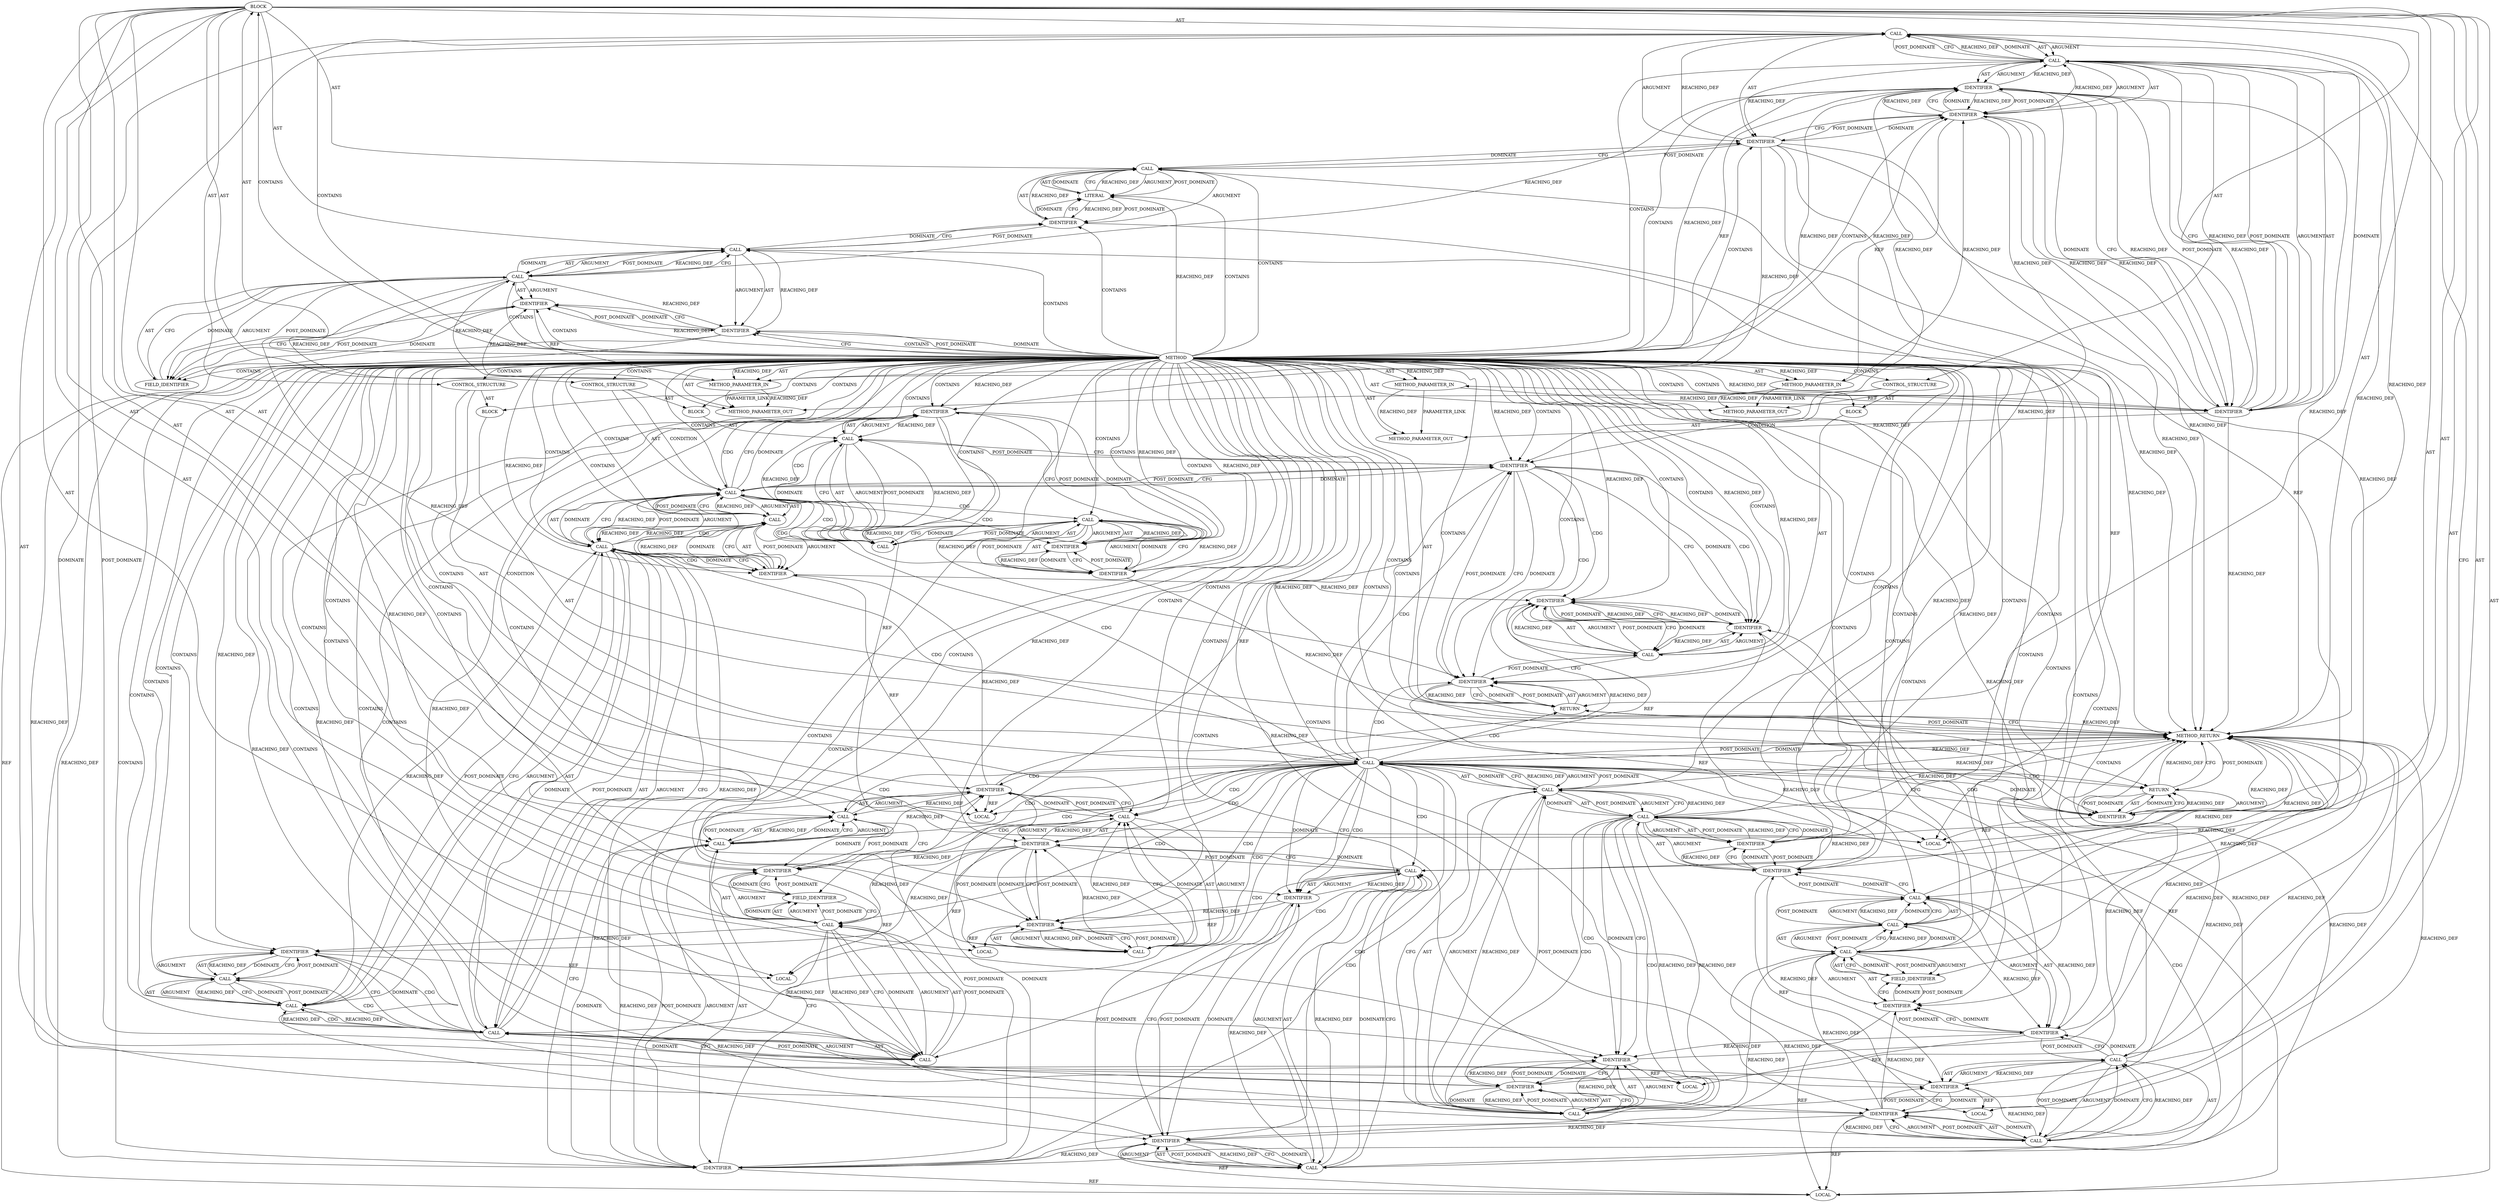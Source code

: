 digraph {
  6766 [label=BLOCK ORDER=4 ARGUMENT_INDEX=-1 CODE="{
	struct tls_sw_context_rx *ctx;
	struct tls_context *tls_ctx;
	struct sock *sk = sock->sk;
	struct sk_psock *psock;
	__poll_t mask = 0;
	u8 shutdown;
	int state;

	mask = tcp_poll(file, sock, wait);

	state = inet_sk_state_load(sk);
	shutdown = READ_ONCE(sk->sk_shutdown);
	if (unlikely(state != TCP_ESTABLISHED || shutdown & RCV_SHUTDOWN))
		return mask;

	tls_ctx = tls_get_ctx(sk);
	ctx = tls_sw_ctx_rx(tls_ctx);
	psock = sk_psock_get(sk);

	if (skb_queue_empty_lockless(&ctx->rx_list) &&
	    !tls_strp_msg_ready(ctx) &&
	    sk_psock_queue_empty(psock))
		mask &= ~(EPOLLIN | EPOLLRDNORM);

	if (psock)
		sk_psock_put(sk, psock);

	return mask;
}" COLUMN_NUMBER=1 LINE_NUMBER=406 TYPE_FULL_NAME="void"]
  6819 [label=IDENTIFIER ORDER=1 ARGUMENT_INDEX=1 CODE="psock" COLUMN_NUMBER=2 LINE_NUMBER=424 TYPE_FULL_NAME="sk_psock*" NAME="psock"]
  21464 [label=METHOD_PARAMETER_OUT ORDER=3 CODE="struct poll_table_struct *wait" IS_VARIADIC=false COLUMN_NUMBER=8 LINE_NUMBER=405 TYPE_FULL_NAME="poll_table_struct*" EVALUATION_STRATEGY="BY_VALUE" INDEX=3 NAME="wait"]
  6782 [label=CALL ORDER=10 ARGUMENT_INDEX=-1 CODE="mask = tcp_poll(file, sock, wait)" COLUMN_NUMBER=2 METHOD_FULL_NAME="<operator>.assignment" LINE_NUMBER=415 TYPE_FULL_NAME="<empty>" DISPATCH_TYPE="STATIC_DISPATCH" SIGNATURE="" NAME="<operator>.assignment"]
  6781 [label=LOCAL ORDER=9 CODE="int state" COLUMN_NUMBER=6 LINE_NUMBER=413 TYPE_FULL_NAME="int" NAME="state"]
  6777 [label=CALL ORDER=7 ARGUMENT_INDEX=-1 CODE="mask = 0" COLUMN_NUMBER=11 METHOD_FULL_NAME="<operator>.assignment" LINE_NUMBER=411 TYPE_FULL_NAME="<empty>" DISPATCH_TYPE="STATIC_DISPATCH" SIGNATURE="" NAME="<operator>.assignment"]
  6772 [label=CALL ORDER=2 ARGUMENT_INDEX=2 CODE="sock->sk" COLUMN_NUMBER=20 METHOD_FULL_NAME="<operator>.indirectFieldAccess" LINE_NUMBER=409 TYPE_FULL_NAME="<empty>" DISPATCH_TYPE="STATIC_DISPATCH" SIGNATURE="" NAME="<operator>.indirectFieldAccess"]
  6773 [label=IDENTIFIER ORDER=1 ARGUMENT_INDEX=1 CODE="sock" COLUMN_NUMBER=20 LINE_NUMBER=409 TYPE_FULL_NAME="socket*" NAME="sock"]
  6835 [label=BLOCK ORDER=2 ARGUMENT_INDEX=-1 CODE="<empty>" COLUMN_NUMBER=3 LINE_NUMBER=429 TYPE_FULL_NAME="void"]
  6813 [label=IDENTIFIER ORDER=1 ARGUMENT_INDEX=1 CODE="sk" COLUMN_NUMBER=24 LINE_NUMBER=422 TYPE_FULL_NAME="sock*" NAME="sk"]
  6827 [label=CALL ORDER=1 ARGUMENT_INDEX=1 CODE="ctx->rx_list" COLUMN_NUMBER=32 METHOD_FULL_NAME="<operator>.indirectFieldAccess" LINE_NUMBER=426 TYPE_FULL_NAME="<empty>" DISPATCH_TYPE="STATIC_DISPATCH" SIGNATURE="" NAME="<operator>.indirectFieldAccess"]
  6822 [label=CONTROL_STRUCTURE CONTROL_STRUCTURE_TYPE="IF" ORDER=17 PARSER_TYPE_NAME="CASTIfStatement" ARGUMENT_INDEX=-1 CODE="if (skb_queue_empty_lockless(&ctx->rx_list) &&
	    !tls_strp_msg_ready(ctx) &&
	    sk_psock_queue_empty(psock))" COLUMN_NUMBER=2 LINE_NUMBER=426]
  6784 [label=CALL ORDER=2 ARGUMENT_INDEX=2 CODE="tcp_poll(file, sock, wait)" COLUMN_NUMBER=9 METHOD_FULL_NAME="tcp_poll" LINE_NUMBER=415 TYPE_FULL_NAME="<empty>" DISPATCH_TYPE="STATIC_DISPATCH" SIGNATURE="" NAME="tcp_poll"]
  6843 [label=IDENTIFIER ORDER=1 ARGUMENT_INDEX=-1 CODE="psock" COLUMN_NUMBER=6 LINE_NUMBER=431 TYPE_FULL_NAME="sk_psock*" NAME="psock"]
  6842 [label=CONTROL_STRUCTURE CONTROL_STRUCTURE_TYPE="IF" ORDER=18 PARSER_TYPE_NAME="CASTIfStatement" ARGUMENT_INDEX=-1 CODE="if (psock)" COLUMN_NUMBER=2 LINE_NUMBER=431]
  6836 [label=CALL ORDER=1 ARGUMENT_INDEX=1 CODE="mask &= ~(EPOLLIN | EPOLLRDNORM)" COLUMN_NUMBER=3 METHOD_FULL_NAME="<operators>.assignmentAnd" LINE_NUMBER=429 TYPE_FULL_NAME="<empty>" DISPATCH_TYPE="STATIC_DISPATCH" SIGNATURE="" NAME="<operators>.assignmentAnd"]
  6763 [label=METHOD_PARAMETER_IN ORDER=1 CODE="struct file *file" IS_VARIADIC=false COLUMN_NUMBER=29 LINE_NUMBER=404 TYPE_FULL_NAME="file*" EVALUATION_STRATEGY="BY_VALUE" INDEX=1 NAME="file"]
  6811 [label=IDENTIFIER ORDER=1 ARGUMENT_INDEX=1 CODE="tls_ctx" COLUMN_NUMBER=2 LINE_NUMBER=422 TYPE_FULL_NAME="tls_context*" NAME="tls_ctx"]
  6839 [label=CALL ORDER=1 ARGUMENT_INDEX=1 CODE="EPOLLIN | EPOLLRDNORM" COLUMN_NUMBER=13 METHOD_FULL_NAME="<operator>.or" LINE_NUMBER=429 TYPE_FULL_NAME="<empty>" DISPATCH_TYPE="STATIC_DISPATCH" SIGNATURE="" NAME="<operator>.or"]
  6838 [label=CALL ORDER=2 ARGUMENT_INDEX=2 CODE="~(EPOLLIN | EPOLLRDNORM)" COLUMN_NUMBER=11 METHOD_FULL_NAME="<operator>.not" LINE_NUMBER=429 TYPE_FULL_NAME="<empty>" DISPATCH_TYPE="STATIC_DISPATCH" SIGNATURE="" NAME="<operator>.not"]
  6801 [label=CALL ORDER=1 ARGUMENT_INDEX=1 CODE="state != TCP_ESTABLISHED" COLUMN_NUMBER=15 METHOD_FULL_NAME="<operator>.notEquals" LINE_NUMBER=419 TYPE_FULL_NAME="<empty>" DISPATCH_TYPE="STATIC_DISPATCH" SIGNATURE="" NAME="<operator>.notEquals"]
  6849 [label=IDENTIFIER ORDER=1 ARGUMENT_INDEX=-1 CODE="mask" COLUMN_NUMBER=9 LINE_NUMBER=434 TYPE_FULL_NAME="__poll_t" NAME="mask"]
  6824 [label=CALL ORDER=1 ARGUMENT_INDEX=1 CODE="skb_queue_empty_lockless(&ctx->rx_list) &&
	    !tls_strp_msg_ready(ctx)" COLUMN_NUMBER=6 METHOD_FULL_NAME="<operator>.logicalAnd" LINE_NUMBER=426 TYPE_FULL_NAME="<empty>" DISPATCH_TYPE="STATIC_DISPATCH" SIGNATURE="" NAME="<operator>.logicalAnd"]
  6785 [label=IDENTIFIER ORDER=1 ARGUMENT_INDEX=1 CODE="file" COLUMN_NUMBER=18 LINE_NUMBER=415 TYPE_FULL_NAME="file*" NAME="file"]
  6816 [label=CALL ORDER=2 ARGUMENT_INDEX=2 CODE="tls_sw_ctx_rx(tls_ctx)" COLUMN_NUMBER=8 METHOD_FULL_NAME="tls_sw_ctx_rx" LINE_NUMBER=423 TYPE_FULL_NAME="<empty>" DISPATCH_TYPE="STATIC_DISPATCH" SIGNATURE="" NAME="tls_sw_ctx_rx"]
  6850 [label=METHOD_RETURN ORDER=5 CODE="RET" COLUMN_NUMBER=1 LINE_NUMBER=404 TYPE_FULL_NAME="__poll_t" EVALUATION_STRATEGY="BY_VALUE"]
  6812 [label=CALL ORDER=2 ARGUMENT_INDEX=2 CODE="tls_get_ctx(sk)" COLUMN_NUMBER=12 METHOD_FULL_NAME="tls_get_ctx" LINE_NUMBER=422 TYPE_FULL_NAME="<empty>" DISPATCH_TYPE="STATIC_DISPATCH" SIGNATURE="" NAME="tls_get_ctx"]
  6832 [label=IDENTIFIER ORDER=1 ARGUMENT_INDEX=1 CODE="ctx" COLUMN_NUMBER=26 LINE_NUMBER=427 TYPE_FULL_NAME="tls_sw_context_rx*" NAME="ctx"]
  6829 [label=FIELD_IDENTIFIER ORDER=2 ARGUMENT_INDEX=2 CODE="rx_list" COLUMN_NUMBER=32 LINE_NUMBER=426 CANONICAL_NAME="rx_list"]
  6848 [label=RETURN ORDER=19 ARGUMENT_INDEX=-1 CODE="return mask;" COLUMN_NUMBER=2 LINE_NUMBER=434]
  6762 [label=METHOD COLUMN_NUMBER=1 LINE_NUMBER=404 COLUMN_NUMBER_END=1 IS_EXTERNAL=false SIGNATURE="__poll_t tls_sk_poll (file*,socket*,poll_table_struct*)" NAME="tls_sk_poll" AST_PARENT_TYPE="TYPE_DECL" AST_PARENT_FULL_NAME="tls_main.c:<global>" ORDER=104 CODE="static __poll_t tls_sk_poll(struct file *file, struct socket *sock,
			    struct poll_table_struct *wait)
{
	struct tls_sw_context_rx *ctx;
	struct tls_context *tls_ctx;
	struct sock *sk = sock->sk;
	struct sk_psock *psock;
	__poll_t mask = 0;
	u8 shutdown;
	int state;

	mask = tcp_poll(file, sock, wait);

	state = inet_sk_state_load(sk);
	shutdown = READ_ONCE(sk->sk_shutdown);
	if (unlikely(state != TCP_ESTABLISHED || shutdown & RCV_SHUTDOWN))
		return mask;

	tls_ctx = tls_get_ctx(sk);
	ctx = tls_sw_ctx_rx(tls_ctx);
	psock = sk_psock_get(sk);

	if (skb_queue_empty_lockless(&ctx->rx_list) &&
	    !tls_strp_msg_ready(ctx) &&
	    sk_psock_queue_empty(psock))
		mask &= ~(EPOLLIN | EPOLLRDNORM);

	if (psock)
		sk_psock_put(sk, psock);

	return mask;
}" FULL_NAME="tls_sk_poll" LINE_NUMBER_END=435 FILENAME="tls_main.c"]
  6802 [label=IDENTIFIER ORDER=1 ARGUMENT_INDEX=1 CODE="state" COLUMN_NUMBER=15 LINE_NUMBER=419 TYPE_FULL_NAME="int" NAME="state"]
  6791 [label=IDENTIFIER ORDER=1 ARGUMENT_INDEX=1 CODE="sk" COLUMN_NUMBER=29 LINE_NUMBER=417 TYPE_FULL_NAME="sock*" NAME="sk"]
  6796 [label=IDENTIFIER ORDER=1 ARGUMENT_INDEX=1 CODE="sk" COLUMN_NUMBER=23 LINE_NUMBER=418 TYPE_FULL_NAME="sock*" NAME="sk"]
  6834 [label=IDENTIFIER ORDER=1 ARGUMENT_INDEX=1 CODE="psock" COLUMN_NUMBER=27 LINE_NUMBER=428 TYPE_FULL_NAME="sk_psock*" NAME="psock"]
  6814 [label=CALL ORDER=15 ARGUMENT_INDEX=-1 CODE="ctx = tls_sw_ctx_rx(tls_ctx)" COLUMN_NUMBER=2 METHOD_FULL_NAME="<operator>.assignment" LINE_NUMBER=423 TYPE_FULL_NAME="<empty>" DISPATCH_TYPE="STATIC_DISPATCH" SIGNATURE="" NAME="<operator>.assignment"]
  6775 [label=LOCAL ORDER=5 CODE="struct sk_psock* psock" COLUMN_NUMBER=18 LINE_NUMBER=410 TYPE_FULL_NAME="sk_psock*" NAME="psock"]
  6846 [label=IDENTIFIER ORDER=1 ARGUMENT_INDEX=1 CODE="sk" COLUMN_NUMBER=16 LINE_NUMBER=432 TYPE_FULL_NAME="sock*" NAME="sk"]
  6828 [label=IDENTIFIER ORDER=1 ARGUMENT_INDEX=1 CODE="ctx" COLUMN_NUMBER=32 LINE_NUMBER=426 TYPE_FULL_NAME="tls_sw_context_rx*" NAME="ctx"]
  6765 [label=METHOD_PARAMETER_IN ORDER=3 CODE="struct poll_table_struct *wait" IS_VARIADIC=false COLUMN_NUMBER=8 LINE_NUMBER=405 TYPE_FULL_NAME="poll_table_struct*" EVALUATION_STRATEGY="BY_VALUE" INDEX=3 NAME="wait"]
  6768 [label=LOCAL ORDER=2 CODE="struct tls_context* tls_ctx" COLUMN_NUMBER=21 LINE_NUMBER=408 TYPE_FULL_NAME="tls_context*" NAME="tls_ctx"]
  6793 [label=IDENTIFIER ORDER=1 ARGUMENT_INDEX=1 CODE="shutdown" COLUMN_NUMBER=2 LINE_NUMBER=418 TYPE_FULL_NAME="u8" NAME="shutdown"]
  6764 [label=METHOD_PARAMETER_IN ORDER=2 CODE="struct socket *sock" IS_VARIADIC=false COLUMN_NUMBER=48 LINE_NUMBER=404 TYPE_FULL_NAME="socket*" EVALUATION_STRATEGY="BY_VALUE" INDEX=2 NAME="sock"]
  6794 [label=CALL ORDER=2 ARGUMENT_INDEX=2 CODE="READ_ONCE(sk->sk_shutdown)" COLUMN_NUMBER=13 METHOD_FULL_NAME="READ_ONCE" LINE_NUMBER=418 TYPE_FULL_NAME="<empty>" DISPATCH_TYPE="STATIC_DISPATCH" SIGNATURE="" NAME="READ_ONCE"]
  6799 [label=CALL ORDER=1 ARGUMENT_INDEX=-1 CODE="unlikely(state != TCP_ESTABLISHED || shutdown & RCV_SHUTDOWN)" COLUMN_NUMBER=6 METHOD_FULL_NAME="unlikely" LINE_NUMBER=419 TYPE_FULL_NAME="<empty>" DISPATCH_TYPE="STATIC_DISPATCH" SIGNATURE="" NAME="unlikely"]
  6817 [label=IDENTIFIER ORDER=1 ARGUMENT_INDEX=1 CODE="tls_ctx" COLUMN_NUMBER=22 LINE_NUMBER=423 TYPE_FULL_NAME="tls_context*" NAME="tls_ctx"]
  6790 [label=CALL ORDER=2 ARGUMENT_INDEX=2 CODE="inet_sk_state_load(sk)" COLUMN_NUMBER=10 METHOD_FULL_NAME="inet_sk_state_load" LINE_NUMBER=417 TYPE_FULL_NAME="<empty>" DISPATCH_TYPE="STATIC_DISPATCH" SIGNATURE="" NAME="inet_sk_state_load"]
  6806 [label=IDENTIFIER ORDER=2 ARGUMENT_INDEX=2 CODE="RCV_SHUTDOWN" COLUMN_NUMBER=54 LINE_NUMBER=419 TYPE_FULL_NAME="ANY" NAME="RCV_SHUTDOWN"]
  6779 [label=LITERAL ORDER=2 ARGUMENT_INDEX=2 CODE="0" COLUMN_NUMBER=18 LINE_NUMBER=411 TYPE_FULL_NAME="int"]
  6815 [label=IDENTIFIER ORDER=1 ARGUMENT_INDEX=1 CODE="ctx" COLUMN_NUMBER=2 LINE_NUMBER=423 TYPE_FULL_NAME="tls_sw_context_rx*" NAME="ctx"]
  6774 [label=FIELD_IDENTIFIER ORDER=2 ARGUMENT_INDEX=2 CODE="sk" COLUMN_NUMBER=20 LINE_NUMBER=409 CANONICAL_NAME="sk"]
  6778 [label=IDENTIFIER ORDER=1 ARGUMENT_INDEX=1 CODE="mask" COLUMN_NUMBER=11 LINE_NUMBER=411 TYPE_FULL_NAME="__poll_t" NAME="mask"]
  6804 [label=CALL ORDER=2 ARGUMENT_INDEX=2 CODE="shutdown & RCV_SHUTDOWN" COLUMN_NUMBER=43 METHOD_FULL_NAME="<operator>.and" LINE_NUMBER=419 TYPE_FULL_NAME="<empty>" DISPATCH_TYPE="STATIC_DISPATCH" SIGNATURE="" NAME="<operator>.and"]
  6767 [label=LOCAL ORDER=1 CODE="struct tls_sw_context_rx* ctx" COLUMN_NUMBER=27 LINE_NUMBER=407 TYPE_FULL_NAME="tls_sw_context_rx*" NAME="ctx"]
  6770 [label=CALL ORDER=4 ARGUMENT_INDEX=-1 CODE="*sk = sock->sk" COLUMN_NUMBER=14 METHOD_FULL_NAME="<operator>.assignment" LINE_NUMBER=409 TYPE_FULL_NAME="<empty>" DISPATCH_TYPE="STATIC_DISPATCH" SIGNATURE="" NAME="<operator>.assignment"]
  6831 [label=CALL ORDER=1 ARGUMENT_INDEX=1 CODE="tls_strp_msg_ready(ctx)" COLUMN_NUMBER=7 METHOD_FULL_NAME="tls_strp_msg_ready" LINE_NUMBER=427 TYPE_FULL_NAME="<empty>" DISPATCH_TYPE="STATIC_DISPATCH" SIGNATURE="" NAME="tls_strp_msg_ready"]
  6840 [label=IDENTIFIER ORDER=1 ARGUMENT_INDEX=1 CODE="EPOLLIN" COLUMN_NUMBER=13 LINE_NUMBER=429 TYPE_FULL_NAME="ANY" NAME="EPOLLIN"]
  6810 [label=CALL ORDER=14 ARGUMENT_INDEX=-1 CODE="tls_ctx = tls_get_ctx(sk)" COLUMN_NUMBER=2 METHOD_FULL_NAME="<operator>.assignment" LINE_NUMBER=422 TYPE_FULL_NAME="<empty>" DISPATCH_TYPE="STATIC_DISPATCH" SIGNATURE="" NAME="<operator>.assignment"]
  6830 [label=CALL ORDER=2 ARGUMENT_INDEX=2 CODE="!tls_strp_msg_ready(ctx)" COLUMN_NUMBER=6 METHOD_FULL_NAME="<operator>.logicalNot" LINE_NUMBER=427 TYPE_FULL_NAME="<empty>" DISPATCH_TYPE="STATIC_DISPATCH" SIGNATURE="" NAME="<operator>.logicalNot"]
  6821 [label=IDENTIFIER ORDER=1 ARGUMENT_INDEX=1 CODE="sk" COLUMN_NUMBER=23 LINE_NUMBER=424 TYPE_FULL_NAME="sock*" NAME="sk"]
  6776 [label=LOCAL ORDER=6 CODE="__poll_t mask" COLUMN_NUMBER=11 LINE_NUMBER=411 TYPE_FULL_NAME="__poll_t" NAME="mask"]
  6797 [label=FIELD_IDENTIFIER ORDER=2 ARGUMENT_INDEX=2 CODE="sk_shutdown" COLUMN_NUMBER=23 LINE_NUMBER=418 CANONICAL_NAME="sk_shutdown"]
  6805 [label=IDENTIFIER ORDER=1 ARGUMENT_INDEX=1 CODE="shutdown" COLUMN_NUMBER=43 LINE_NUMBER=419 TYPE_FULL_NAME="u8" NAME="shutdown"]
  6807 [label=BLOCK ORDER=2 ARGUMENT_INDEX=-1 CODE="<empty>" COLUMN_NUMBER=3 LINE_NUMBER=420 TYPE_FULL_NAME="void"]
  6825 [label=CALL ORDER=1 ARGUMENT_INDEX=1 CODE="skb_queue_empty_lockless(&ctx->rx_list)" COLUMN_NUMBER=6 METHOD_FULL_NAME="skb_queue_empty_lockless" LINE_NUMBER=426 TYPE_FULL_NAME="<empty>" DISPATCH_TYPE="STATIC_DISPATCH" SIGNATURE="" NAME="skb_queue_empty_lockless"]
  6780 [label=LOCAL ORDER=8 CODE="u8 shutdown" COLUMN_NUMBER=5 LINE_NUMBER=412 TYPE_FULL_NAME="u8" NAME="shutdown"]
  6820 [label=CALL ORDER=2 ARGUMENT_INDEX=2 CODE="sk_psock_get(sk)" COLUMN_NUMBER=10 METHOD_FULL_NAME="sk_psock_get" LINE_NUMBER=424 TYPE_FULL_NAME="<empty>" DISPATCH_TYPE="STATIC_DISPATCH" SIGNATURE="" NAME="sk_psock_get"]
  6847 [label=IDENTIFIER ORDER=2 ARGUMENT_INDEX=2 CODE="psock" COLUMN_NUMBER=20 LINE_NUMBER=432 TYPE_FULL_NAME="sk_psock*" NAME="psock"]
  6809 [label=IDENTIFIER ORDER=1 ARGUMENT_INDEX=-1 CODE="mask" COLUMN_NUMBER=10 LINE_NUMBER=420 TYPE_FULL_NAME="__poll_t" NAME="mask"]
  21462 [label=METHOD_PARAMETER_OUT ORDER=1 CODE="struct file *file" IS_VARIADIC=false COLUMN_NUMBER=29 LINE_NUMBER=404 TYPE_FULL_NAME="file*" EVALUATION_STRATEGY="BY_VALUE" INDEX=1 NAME="file"]
  6841 [label=IDENTIFIER ORDER=2 ARGUMENT_INDEX=2 CODE="EPOLLRDNORM" COLUMN_NUMBER=23 LINE_NUMBER=429 TYPE_FULL_NAME="ANY" NAME="EPOLLRDNORM"]
  6792 [label=CALL ORDER=12 ARGUMENT_INDEX=-1 CODE="shutdown = READ_ONCE(sk->sk_shutdown)" COLUMN_NUMBER=2 METHOD_FULL_NAME="<operator>.assignment" LINE_NUMBER=418 TYPE_FULL_NAME="<empty>" DISPATCH_TYPE="STATIC_DISPATCH" SIGNATURE="" NAME="<operator>.assignment"]
  6803 [label=IDENTIFIER ORDER=2 ARGUMENT_INDEX=2 CODE="TCP_ESTABLISHED" COLUMN_NUMBER=24 LINE_NUMBER=419 TYPE_FULL_NAME="ANY" NAME="TCP_ESTABLISHED"]
  6787 [label=IDENTIFIER ORDER=3 ARGUMENT_INDEX=3 CODE="wait" COLUMN_NUMBER=30 LINE_NUMBER=415 TYPE_FULL_NAME="poll_table_struct*" NAME="wait"]
  6783 [label=IDENTIFIER ORDER=1 ARGUMENT_INDEX=1 CODE="mask" COLUMN_NUMBER=2 LINE_NUMBER=415 TYPE_FULL_NAME="__poll_t" NAME="mask"]
  6795 [label=CALL ORDER=1 ARGUMENT_INDEX=1 CODE="sk->sk_shutdown" COLUMN_NUMBER=23 METHOD_FULL_NAME="<operator>.indirectFieldAccess" LINE_NUMBER=418 TYPE_FULL_NAME="<empty>" DISPATCH_TYPE="STATIC_DISPATCH" SIGNATURE="" NAME="<operator>.indirectFieldAccess"]
  6789 [label=IDENTIFIER ORDER=1 ARGUMENT_INDEX=1 CODE="state" COLUMN_NUMBER=2 LINE_NUMBER=417 TYPE_FULL_NAME="int" NAME="state"]
  21463 [label=METHOD_PARAMETER_OUT ORDER=2 CODE="struct socket *sock" IS_VARIADIC=false COLUMN_NUMBER=48 LINE_NUMBER=404 TYPE_FULL_NAME="socket*" EVALUATION_STRATEGY="BY_VALUE" INDEX=2 NAME="sock"]
  6798 [label=CONTROL_STRUCTURE CONTROL_STRUCTURE_TYPE="IF" ORDER=13 PARSER_TYPE_NAME="CASTIfStatement" ARGUMENT_INDEX=-1 CODE="if (unlikely(state != TCP_ESTABLISHED || shutdown & RCV_SHUTDOWN))" COLUMN_NUMBER=2 LINE_NUMBER=419]
  6769 [label=LOCAL ORDER=3 CODE="struct sock* sk" COLUMN_NUMBER=14 LINE_NUMBER=409 TYPE_FULL_NAME="sock*" NAME="sk"]
  6800 [label=CALL ORDER=1 ARGUMENT_INDEX=1 CODE="state != TCP_ESTABLISHED || shutdown & RCV_SHUTDOWN" COLUMN_NUMBER=15 METHOD_FULL_NAME="<operator>.logicalOr" LINE_NUMBER=419 TYPE_FULL_NAME="<empty>" DISPATCH_TYPE="STATIC_DISPATCH" SIGNATURE="" NAME="<operator>.logicalOr"]
  6826 [label=CALL ORDER=1 ARGUMENT_INDEX=1 CODE="&ctx->rx_list" COLUMN_NUMBER=31 METHOD_FULL_NAME="<operator>.addressOf" LINE_NUMBER=426 TYPE_FULL_NAME="<empty>" DISPATCH_TYPE="STATIC_DISPATCH" SIGNATURE="" NAME="<operator>.addressOf"]
  6837 [label=IDENTIFIER ORDER=1 ARGUMENT_INDEX=1 CODE="mask" COLUMN_NUMBER=3 LINE_NUMBER=429 TYPE_FULL_NAME="__poll_t" NAME="mask"]
  6786 [label=IDENTIFIER ORDER=2 ARGUMENT_INDEX=2 CODE="sock" COLUMN_NUMBER=24 LINE_NUMBER=415 TYPE_FULL_NAME="socket*" NAME="sock"]
  6845 [label=CALL ORDER=1 ARGUMENT_INDEX=1 CODE="sk_psock_put(sk, psock)" COLUMN_NUMBER=3 METHOD_FULL_NAME="sk_psock_put" LINE_NUMBER=432 TYPE_FULL_NAME="<empty>" DISPATCH_TYPE="STATIC_DISPATCH" SIGNATURE="" NAME="sk_psock_put"]
  6788 [label=CALL ORDER=11 ARGUMENT_INDEX=-1 CODE="state = inet_sk_state_load(sk)" COLUMN_NUMBER=2 METHOD_FULL_NAME="<operator>.assignment" LINE_NUMBER=417 TYPE_FULL_NAME="<empty>" DISPATCH_TYPE="STATIC_DISPATCH" SIGNATURE="" NAME="<operator>.assignment"]
  6818 [label=CALL ORDER=16 ARGUMENT_INDEX=-1 CODE="psock = sk_psock_get(sk)" COLUMN_NUMBER=2 METHOD_FULL_NAME="<operator>.assignment" LINE_NUMBER=424 TYPE_FULL_NAME="<empty>" DISPATCH_TYPE="STATIC_DISPATCH" SIGNATURE="" NAME="<operator>.assignment"]
  6808 [label=RETURN ORDER=1 ARGUMENT_INDEX=1 CODE="return mask;" COLUMN_NUMBER=3 LINE_NUMBER=420]
  6823 [label=CALL ORDER=1 ARGUMENT_INDEX=-1 CODE="skb_queue_empty_lockless(&ctx->rx_list) &&
	    !tls_strp_msg_ready(ctx) &&
	    sk_psock_queue_empty(psock)" COLUMN_NUMBER=6 METHOD_FULL_NAME="<operator>.logicalAnd" LINE_NUMBER=426 TYPE_FULL_NAME="<empty>" DISPATCH_TYPE="STATIC_DISPATCH" SIGNATURE="" NAME="<operator>.logicalAnd"]
  6771 [label=IDENTIFIER ORDER=1 ARGUMENT_INDEX=1 CODE="sk" COLUMN_NUMBER=15 LINE_NUMBER=409 TYPE_FULL_NAME="sock*" NAME="sk"]
  6833 [label=CALL ORDER=2 ARGUMENT_INDEX=2 CODE="sk_psock_queue_empty(psock)" COLUMN_NUMBER=6 METHOD_FULL_NAME="sk_psock_queue_empty" LINE_NUMBER=428 TYPE_FULL_NAME="<empty>" DISPATCH_TYPE="STATIC_DISPATCH" SIGNATURE="" NAME="sk_psock_queue_empty"]
  6844 [label=BLOCK ORDER=2 ARGUMENT_INDEX=-1 CODE="<empty>" COLUMN_NUMBER=3 LINE_NUMBER=432 TYPE_FULL_NAME="void"]
  6823 -> 6841 [label=CDG ]
  6762 -> 21462 [label=AST ]
  6762 -> 6783 [label=CONTAINS ]
  6850 -> 6848 [label=POST_DOMINATE ]
  6797 -> 6795 [label=CFG ]
  6762 -> 6824 [label=CONTAINS ]
  6823 -> 6838 [label=CDG ]
  6799 -> 6849 [label=CDG ]
  6825 -> 6830 [label=REACHING_DEF VARIABLE="skb_queue_empty_lockless(&ctx->rx_list)"]
  6801 -> 6802 [label=AST ]
  6799 -> 6813 [label=CDG ]
  6801 -> 6802 [label=ARGUMENT ]
  6798 -> 6807 [label=AST ]
  6771 -> 6770 [label=REACHING_DEF VARIABLE="sk"]
  6766 -> 6810 [label=AST ]
  6789 -> 6782 [label=POST_DOMINATE ]
  6779 -> 6777 [label=DOMINATE ]
  6839 -> 6838 [label=REACHING_DEF VARIABLE="EPOLLIN | EPOLLRDNORM"]
  6762 -> 6787 [label=CONTAINS ]
  6826 -> 6825 [label=DOMINATE ]
  6834 -> 6833 [label=REACHING_DEF VARIABLE="psock"]
  6763 -> 6785 [label=REACHING_DEF VARIABLE="file"]
  6823 -> 6824 [label=POST_DOMINATE ]
  6762 -> 6798 [label=CONTAINS ]
  6839 -> 6838 [label=CFG ]
  6816 -> 6815 [label=REACHING_DEF VARIABLE="tls_sw_ctx_rx(tls_ctx)"]
  6796 -> 6793 [label=POST_DOMINATE ]
  6833 -> 6823 [label=CFG ]
  6762 -> 6850 [label=AST ]
  6794 -> 6795 [label=AST ]
  6833 -> 6823 [label=REACHING_DEF VARIABLE="sk_psock_queue_empty(psock)"]
  6762 -> 6817 [label=REACHING_DEF VARIABLE=""]
  6843 -> 6849 [label=CFG ]
  6784 -> 6782 [label=CFG ]
  6777 -> 6850 [label=REACHING_DEF VARIABLE="mask = 0"]
  6832 -> 6831 [label=REACHING_DEF VARIABLE="ctx"]
  6820 -> 6821 [label=POST_DOMINATE ]
  6801 -> 6803 [label=ARGUMENT ]
  6762 -> 6803 [label=CONTAINS ]
  6779 -> 6778 [label=REACHING_DEF VARIABLE="0"]
  6762 -> 6808 [label=CONTAINS ]
  6805 -> 6804 [label=REACHING_DEF VARIABLE="shutdown"]
  6828 -> 6829 [label=CFG ]
  6808 -> 6850 [label=REACHING_DEF VARIABLE="<RET>"]
  6833 -> 6834 [label=ARGUMENT ]
  6799 -> 6824 [label=CDG ]
  6765 -> 6787 [label=REACHING_DEF VARIABLE="wait"]
  6803 -> 6802 [label=REACHING_DEF VARIABLE="TCP_ESTABLISHED"]
  6799 -> 6809 [label=CFG ]
  6796 -> 6797 [label=CFG ]
  6849 -> 6776 [label=REF ]
  6836 -> 6838 [label=AST ]
  6762 -> 6803 [label=REACHING_DEF VARIABLE=""]
  6762 -> 6827 [label=CONTAINS ]
  6771 -> 6791 [label=REACHING_DEF VARIABLE="sk"]
  6813 -> 6811 [label=POST_DOMINATE ]
  6788 -> 6790 [label=AST ]
  6824 -> 6830 [label=AST ]
  6811 -> 6810 [label=REACHING_DEF VARIABLE="tls_ctx"]
  6764 -> 6773 [label=REACHING_DEF VARIABLE="sock"]
  6799 -> 6810 [label=CDG ]
  6837 -> 6840 [label=DOMINATE ]
  6833 -> 6834 [label=AST ]
  6791 -> 6790 [label=DOMINATE ]
  6790 -> 6789 [label=REACHING_DEF VARIABLE="inet_sk_state_load(sk)"]
  6799 -> 6818 [label=CDG ]
  6805 -> 6806 [label=CFG ]
  6801 -> 6800 [label=CFG ]
  6847 -> 6845 [label=CFG ]
  6793 -> 6796 [label=CFG ]
  6764 -> 21463 [label=PARAMETER_LINK ]
  6809 -> 6808 [label=DOMINATE ]
  6766 -> 6770 [label=AST ]
  6813 -> 6812 [label=REACHING_DEF VARIABLE="sk"]
  6793 -> 6780 [label=REF ]
  6811 -> 6813 [label=DOMINATE ]
  6783 -> 6837 [label=REACHING_DEF VARIABLE="mask"]
  6762 -> 6818 [label=CONTAINS ]
  6803 -> 6850 [label=REACHING_DEF VARIABLE="TCP_ESTABLISHED"]
  6772 -> 6770 [label=REACHING_DEF VARIABLE="sock->sk"]
  6799 -> 6816 [label=CDG ]
  6815 -> 6828 [label=REACHING_DEF VARIABLE="ctx"]
  6810 -> 6811 [label=ARGUMENT ]
  6839 -> 6841 [label=POST_DOMINATE ]
  6825 -> 6826 [label=POST_DOMINATE ]
  6790 -> 6850 [label=REACHING_DEF VARIABLE="inet_sk_state_load(sk)"]
  6762 -> 6771 [label=DOMINATE ]
  6814 -> 6819 [label=CFG ]
  6791 -> 6795 [label=REACHING_DEF VARIABLE="sk"]
  6833 -> 6834 [label=POST_DOMINATE ]
  6772 -> 6773 [label=ARGUMENT ]
  6823 -> 6843 [label=CFG ]
  6810 -> 6812 [label=POST_DOMINATE ]
  6794 -> 6850 [label=REACHING_DEF VARIABLE="READ_ONCE(sk->sk_shutdown)"]
  6838 -> 6836 [label=REACHING_DEF VARIABLE="~(EPOLLIN | EPOLLRDNORM)"]
  6801 -> 6803 [label=AST ]
  6791 -> 6796 [label=REACHING_DEF VARIABLE="sk"]
  6762 -> 6764 [label=REACHING_DEF VARIABLE=""]
  6766 -> 6788 [label=AST ]
  6824 -> 6823 [label=DOMINATE ]
  6838 -> 6839 [label=POST_DOMINATE ]
  6824 -> 6834 [label=DOMINATE ]
  6762 -> 6846 [label=CONTAINS ]
  6762 -> 6813 [label=CONTAINS ]
  6783 -> 6849 [label=REACHING_DEF VARIABLE="mask"]
  6818 -> 6820 [label=AST ]
  6848 -> 6850 [label=CFG ]
  6834 -> 6775 [label=REF ]
  6801 -> 6804 [label=CDG ]
  6762 -> 6847 [label=REACHING_DEF VARIABLE=""]
  6821 -> 6820 [label=CFG ]
  6820 -> 6818 [label=REACHING_DEF VARIABLE="sk_psock_get(sk)"]
  6762 -> 6796 [label=CONTAINS ]
  6762 -> 6797 [label=CONTAINS ]
  6784 -> 6786 [label=AST ]
  6816 -> 6817 [label=POST_DOMINATE ]
  6764 -> 21463 [label=REACHING_DEF VARIABLE="sock"]
  6766 -> 6814 [label=AST ]
  6841 -> 6850 [label=REACHING_DEF VARIABLE="EPOLLRDNORM"]
  6831 -> 6832 [label=POST_DOMINATE ]
  6791 -> 6790 [label=REACHING_DEF VARIABLE="sk"]
  6762 -> 6794 [label=CONTAINS ]
  6802 -> 6801 [label=REACHING_DEF VARIABLE="state"]
  6799 -> 6800 [label=ARGUMENT ]
  6793 -> 6850 [label=REACHING_DEF VARIABLE="shutdown"]
  6841 -> 6839 [label=DOMINATE ]
  6806 -> 6804 [label=CFG ]
  6818 -> 6828 [label=DOMINATE ]
  6819 -> 6834 [label=REACHING_DEF VARIABLE="psock"]
  6845 -> 6847 [label=AST ]
  6811 -> 6768 [label=REF ]
  6794 -> 6795 [label=ARGUMENT ]
  6826 -> 6825 [label=CFG ]
  6787 -> 6765 [label=REF ]
  6788 -> 6793 [label=CFG ]
  6770 -> 6772 [label=AST ]
  6825 -> 6832 [label=CFG ]
  6815 -> 6814 [label=REACHING_DEF VARIABLE="ctx"]
  6848 -> 6849 [label=POST_DOMINATE ]
  6785 -> 6763 [label=REF ]
  6845 -> 6849 [label=CFG ]
  6762 -> 6815 [label=CONTAINS ]
  6778 -> 6770 [label=POST_DOMINATE ]
  6849 -> 6843 [label=POST_DOMINATE ]
  6813 -> 6821 [label=REACHING_DEF VARIABLE="sk"]
  6825 -> 6824 [label=CFG ]
  6840 -> 6841 [label=DOMINATE ]
  6799 -> 6800 [label=POST_DOMINATE ]
  6823 -> 6836 [label=CDG ]
  6825 -> 6826 [label=ARGUMENT ]
  6820 -> 6821 [label=ARGUMENT ]
  6823 -> 6824 [label=ARGUMENT ]
  6762 -> 6771 [label=CFG ]
  6809 -> 6808 [label=CFG ]
  6839 -> 6840 [label=ARGUMENT ]
  6847 -> 6845 [label=DOMINATE ]
  6786 -> 6785 [label=REACHING_DEF VARIABLE="sock"]
  6762 -> 6799 [label=CONTAINS ]
  6762 -> 6763 [label=AST ]
  6772 -> 6774 [label=POST_DOMINATE ]
  6825 -> 6830 [label=CDG ]
  6772 -> 6786 [label=REACHING_DEF VARIABLE="sock->sk"]
  6806 -> 6804 [label=DOMINATE ]
  6824 -> 6825 [label=ARGUMENT ]
  6773 -> 6774 [label=DOMINATE ]
  6790 -> 6791 [label=ARGUMENT ]
  6827 -> 6832 [label=REACHING_DEF VARIABLE="ctx->rx_list"]
  6779 -> 6778 [label=POST_DOMINATE ]
  6844 -> 6845 [label=AST ]
  6843 -> 6775 [label=REF ]
  6838 -> 6836 [label=DOMINATE ]
  6762 -> 6832 [label=CONTAINS ]
  6762 -> 6791 [label=CONTAINS ]
  6847 -> 6775 [label=REF ]
  6785 -> 6850 [label=REACHING_DEF VARIABLE="file"]
  6818 -> 6828 [label=CFG ]
  6772 -> 6850 [label=REACHING_DEF VARIABLE="sock->sk"]
  6799 -> 6826 [label=CDG ]
  6825 -> 6832 [label=DOMINATE ]
  6839 -> 6841 [label=AST ]
  6765 -> 21464 [label=REACHING_DEF VARIABLE="wait"]
  6798 -> 6799 [label=AST ]
  6762 -> 6822 [label=CONTAINS ]
  6824 -> 6830 [label=POST_DOMINATE ]
  6782 -> 6784 [label=AST ]
  6774 -> 6772 [label=CFG ]
  6762 -> 6820 [label=CONTAINS ]
  6823 -> 6837 [label=DOMINATE ]
  6812 -> 6810 [label=REACHING_DEF VARIABLE="tls_get_ctx(sk)"]
  6762 -> 6843 [label=REACHING_DEF VARIABLE=""]
  6832 -> 6831 [label=DOMINATE ]
  6802 -> 6781 [label=REF ]
  6828 -> 6818 [label=POST_DOMINATE ]
  6794 -> 6792 [label=REACHING_DEF VARIABLE="READ_ONCE(sk->sk_shutdown)"]
  6840 -> 6839 [label=REACHING_DEF VARIABLE="EPOLLIN"]
  6837 -> 6776 [label=REF ]
  6827 -> 6829 [label=AST ]
  6826 -> 6827 [label=ARGUMENT ]
  6788 -> 6850 [label=REACHING_DEF VARIABLE="state = inet_sk_state_load(sk)"]
  6792 -> 6794 [label=AST ]
  6821 -> 6769 [label=REF ]
  6762 -> 6837 [label=REACHING_DEF VARIABLE=""]
  6836 -> 6838 [label=ARGUMENT ]
  6800 -> 6801 [label=ARGUMENT ]
  6762 -> 6766 [label=AST ]
  6792 -> 6802 [label=DOMINATE ]
  6801 -> 6804 [label=REACHING_DEF VARIABLE="state != TCP_ESTABLISHED"]
  6839 -> 6840 [label=AST ]
  6762 -> 6804 [label=CONTAINS ]
  6843 -> 6849 [label=DOMINATE ]
  6787 -> 6786 [label=POST_DOMINATE ]
  6762 -> 6826 [label=CONTAINS ]
  6762 -> 6791 [label=REACHING_DEF VARIABLE=""]
  6794 -> 6792 [label=DOMINATE ]
  6762 -> 6837 [label=CONTAINS ]
  6825 -> 6824 [label=REACHING_DEF VARIABLE="skb_queue_empty_lockless(&ctx->rx_list)"]
  6848 -> 6850 [label=REACHING_DEF VARIABLE="<RET>"]
  6762 -> 6806 [label=REACHING_DEF VARIABLE=""]
  6793 -> 6805 [label=REACHING_DEF VARIABLE="shutdown"]
  6762 -> 6810 [label=CONTAINS ]
  6762 -> 6790 [label=CONTAINS ]
  6792 -> 6802 [label=CFG ]
  6795 -> 6794 [label=CFG ]
  6785 -> 6784 [label=REACHING_DEF VARIABLE="file"]
  6810 -> 6815 [label=CFG ]
  6804 -> 6805 [label=AST ]
  6793 -> 6796 [label=DOMINATE ]
  6845 -> 6847 [label=ARGUMENT ]
  6783 -> 6782 [label=REACHING_DEF VARIABLE="mask"]
  6794 -> 6795 [label=POST_DOMINATE ]
  6815 -> 6832 [label=REACHING_DEF VARIABLE="ctx"]
  6850 -> 6799 [label=POST_DOMINATE ]
  6789 -> 6781 [label=REF ]
  6843 -> 6845 [label=CDG ]
  6841 -> 6839 [label=CFG ]
  6799 -> 6812 [label=CDG ]
  6762 -> 6847 [label=CONTAINS ]
  6843 -> 6846 [label=CFG ]
  6787 -> 6784 [label=CFG ]
  6792 -> 6850 [label=REACHING_DEF VARIABLE="shutdown = READ_ONCE(sk->sk_shutdown)"]
  6813 -> 6812 [label=CFG ]
  6796 -> 6769 [label=REF ]
  6795 -> 6813 [label=REACHING_DEF VARIABLE="sk->sk_shutdown"]
  6782 -> 6850 [label=REACHING_DEF VARIABLE="mask = tcp_poll(file, sock, wait)"]
  6762 -> 6844 [label=CONTAINS ]
  6799 -> 6843 [label=CDG ]
  6762 -> 6841 [label=CONTAINS ]
  6823 -> 6824 [label=AST ]
  6762 -> 6773 [label=CONTAINS ]
  6788 -> 6790 [label=ARGUMENT ]
  6799 -> 6809 [label=CDG ]
  6800 -> 6799 [label=DOMINATE ]
  6823 -> 6837 [label=CDG ]
  6828 -> 6829 [label=DOMINATE ]
  6790 -> 6791 [label=POST_DOMINATE ]
  6820 -> 6819 [label=REACHING_DEF VARIABLE="sk_psock_get(sk)"]
  6762 -> 6828 [label=REACHING_DEF VARIABLE=""]
  6762 -> 6787 [label=REACHING_DEF VARIABLE=""]
  6779 -> 6777 [label=CFG ]
  6807 -> 6808 [label=AST ]
  6763 -> 21462 [label=PARAMETER_LINK ]
  6797 -> 6795 [label=DOMINATE ]
  6813 -> 6769 [label=REF ]
  6836 -> 6837 [label=AST ]
  6811 -> 6813 [label=CFG ]
  6777 -> 6779 [label=ARGUMENT ]
  6842 -> 6843 [label=AST ]
  6778 -> 6779 [label=DOMINATE ]
  6803 -> 6801 [label=REACHING_DEF VARIABLE="TCP_ESTABLISHED"]
  6802 -> 6850 [label=REACHING_DEF VARIABLE="state"]
  6762 -> 6801 [label=CONTAINS ]
  6785 -> 6787 [label=REACHING_DEF VARIABLE="file"]
  6773 -> 6771 [label=POST_DOMINATE ]
  6793 -> 6788 [label=POST_DOMINATE ]
  6762 -> 6813 [label=REACHING_DEF VARIABLE=""]
  6823 -> 6833 [label=ARGUMENT ]
  6837 -> 6836 [label=REACHING_DEF VARIABLE="mask"]
  6792 -> 6794 [label=POST_DOMINATE ]
  6772 -> 6770 [label=CFG ]
  6786 -> 6787 [label=DOMINATE ]
  6836 -> 6838 [label=POST_DOMINATE ]
  6799 -> 6819 [label=CDG ]
  6814 -> 6819 [label=DOMINATE ]
  6830 -> 6831 [label=POST_DOMINATE ]
  6820 -> 6818 [label=DOMINATE ]
  6789 -> 6791 [label=DOMINATE ]
  6785 -> 6786 [label=REACHING_DEF VARIABLE="file"]
  6812 -> 6813 [label=ARGUMENT ]
  6784 -> 6787 [label=POST_DOMINATE ]
  6762 -> 6785 [label=CONTAINS ]
  6823 -> 6843 [label=DOMINATE ]
  6770 -> 6771 [label=ARGUMENT ]
  6801 -> 6805 [label=CFG ]
  6762 -> 6838 [label=CONTAINS ]
  6784 -> 6787 [label=ARGUMENT ]
  6834 -> 6833 [label=DOMINATE ]
  6762 -> 6849 [label=CONTAINS ]
  6804 -> 6806 [label=POST_DOMINATE ]
  6804 -> 6806 [label=ARGUMENT ]
  6799 -> 6829 [label=CDG ]
  6793 -> 6792 [label=REACHING_DEF VARIABLE="shutdown"]
  6762 -> 6809 [label=REACHING_DEF VARIABLE=""]
  6817 -> 6768 [label=REF ]
  6770 -> 6772 [label=POST_DOMINATE ]
  6766 -> 6769 [label=AST ]
  6766 -> 6777 [label=AST ]
  6766 -> 6776 [label=AST ]
  6843 -> 6836 [label=POST_DOMINATE ]
  6819 -> 6821 [label=DOMINATE ]
  6778 -> 6779 [label=CFG ]
  6801 -> 6805 [label=CDG ]
  6790 -> 6788 [label=DOMINATE ]
  6772 -> 6774 [label=AST ]
  6842 -> 6844 [label=AST ]
  6786 -> 21463 [label=REACHING_DEF VARIABLE="sock"]
  6843 -> 6823 [label=POST_DOMINATE ]
  6818 -> 6819 [label=AST ]
  6804 -> 6801 [label=REACHING_DEF VARIABLE="shutdown & RCV_SHUTDOWN"]
  6829 -> 6827 [label=CFG ]
  6830 -> 6824 [label=CFG ]
  6800 -> 6801 [label=AST ]
  6762 -> 6796 [label=REACHING_DEF VARIABLE=""]
  6818 -> 6820 [label=ARGUMENT ]
  6789 -> 6802 [label=REACHING_DEF VARIABLE="state"]
  6842 -> 6843 [label=CONDITION ]
  6839 -> 6838 [label=DOMINATE ]
  6816 -> 6817 [label=AST ]
  6762 -> 6778 [label=CONTAINS ]
  6841 -> 6840 [label=POST_DOMINATE ]
  6810 -> 6811 [label=AST ]
  6792 -> 6793 [label=AST ]
  6814 -> 6815 [label=AST ]
  6849 -> 6845 [label=POST_DOMINATE ]
  6773 -> 6764 [label=REF ]
  6820 -> 6821 [label=AST ]
  6843 -> 6846 [label=DOMINATE ]
  6826 -> 6827 [label=AST ]
  6830 -> 6831 [label=AST ]
  6812 -> 6810 [label=DOMINATE ]
  6821 -> 6820 [label=DOMINATE ]
  6772 -> 6770 [label=DOMINATE ]
  6812 -> 6813 [label=AST ]
  6763 -> 21462 [label=REACHING_DEF VARIABLE="file"]
  6821 -> 6819 [label=POST_DOMINATE ]
  6764 -> 6786 [label=REACHING_DEF VARIABLE="sock"]
  6784 -> 6782 [label=REACHING_DEF VARIABLE="tcp_poll(file, sock, wait)"]
  6824 -> 6825 [label=POST_DOMINATE ]
  6792 -> 6794 [label=ARGUMENT ]
  6792 -> 6793 [label=ARGUMENT ]
  6774 -> 6772 [label=DOMINATE ]
  6762 -> 6816 [label=CONTAINS ]
  6770 -> 6772 [label=ARGUMENT ]
  6778 -> 6777 [label=REACHING_DEF VARIABLE="mask"]
  6786 -> 6764 [label=REF ]
  6825 -> 6824 [label=DOMINATE ]
  6783 -> 6776 [label=REF ]
  6777 -> 6778 [label=ARGUMENT ]
  6762 -> 6840 [label=CONTAINS ]
  6782 -> 6784 [label=ARGUMENT ]
  6848 -> 6849 [label=AST ]
  6815 -> 6767 [label=REF ]
  6762 -> 6832 [label=REACHING_DEF VARIABLE=""]
  6762 -> 6828 [label=CONTAINS ]
  6791 -> 6850 [label=REACHING_DEF VARIABLE="sk"]
  6762 -> 6771 [label=CONTAINS ]
  6787 -> 21464 [label=REACHING_DEF VARIABLE="wait"]
  6799 -> 6823 [label=CDG ]
  6827 -> 6826 [label=REACHING_DEF VARIABLE="ctx->rx_list"]
  6827 -> 6826 [label=REACHING_DEF VARIABLE="ctx->rx_list"]
  6762 -> 6839 [label=CONTAINS ]
  6787 -> 6786 [label=REACHING_DEF VARIABLE="wait"]
  6771 -> 6773 [label=DOMINATE ]
  6762 -> 6773 [label=REACHING_DEF VARIABLE=""]
  6847 -> 6846 [label=POST_DOMINATE ]
  6838 -> 6839 [label=ARGUMENT ]
  6800 -> 6804 [label=AST ]
  6816 -> 6814 [label=REACHING_DEF VARIABLE="tls_sw_ctx_rx(tls_ctx)"]
  6762 -> 6841 [label=REACHING_DEF VARIABLE=""]
  6784 -> 6787 [label=AST ]
  6783 -> 6785 [label=DOMINATE ]
  6766 -> 6842 [label=AST ]
  6815 -> 6827 [label=REACHING_DEF VARIABLE="ctx"]
  6845 -> 6846 [label=AST ]
  6816 -> 6814 [label=CFG ]
  6762 -> 6765 [label=REACHING_DEF VARIABLE=""]
  6795 -> 6794 [label=REACHING_DEF VARIABLE="sk->sk_shutdown"]
  6804 -> 6806 [label=AST ]
  6800 -> 6850 [label=REACHING_DEF VARIABLE="state != TCP_ESTABLISHED || shutdown & RCV_SHUTDOWN"]
  6799 -> 6811 [label=CDG ]
  6805 -> 6850 [label=REACHING_DEF VARIABLE="shutdown"]
  6762 -> 6829 [label=CONTAINS ]
  6762 -> 6834 [label=REACHING_DEF VARIABLE=""]
  6806 -> 6805 [label=REACHING_DEF VARIABLE="RCV_SHUTDOWN"]
  6778 -> 6776 [label=REF ]
  6762 -> 6779 [label=REACHING_DEF VARIABLE=""]
  6812 -> 6810 [label=CFG ]
  6849 -> 6848 [label=REACHING_DEF VARIABLE="mask"]
  6787 -> 6850 [label=REACHING_DEF VARIABLE="wait"]
  6801 -> 6850 [label=REACHING_DEF VARIABLE="state != TCP_ESTABLISHED"]
  6800 -> 6799 [label=CFG ]
  6777 -> 6783 [label=DOMINATE ]
  6838 -> 6837 [label=REACHING_DEF VARIABLE="~(EPOLLIN | EPOLLRDNORM)"]
  6846 -> 6845 [label=REACHING_DEF VARIABLE="sk"]
  6762 -> 6812 [label=CONTAINS ]
  6795 -> 6797 [label=POST_DOMINATE ]
  6841 -> 6839 [label=REACHING_DEF VARIABLE="EPOLLRDNORM"]
  6784 -> 6850 [label=REACHING_DEF VARIABLE="tcp_poll(file, sock, wait)"]
  6762 -> 6795 [label=CONTAINS ]
  6762 -> 6819 [label=CONTAINS ]
  6799 -> 6811 [label=DOMINATE ]
  6766 -> 6768 [label=AST ]
  6762 -> 6849 [label=REACHING_DEF VARIABLE=""]
  6786 -> 6784 [label=REACHING_DEF VARIABLE="sock"]
  6762 -> 6825 [label=CONTAINS ]
  6762 -> 6833 [label=CONTAINS ]
  6771 -> 6773 [label=CFG ]
  6850 -> 6808 [label=POST_DOMINATE ]
  6762 -> 6830 [label=CONTAINS ]
  6795 -> 6846 [label=REACHING_DEF VARIABLE="sk->sk_shutdown"]
  6799 -> 6814 [label=CDG ]
  6762 -> 6811 [label=CONTAINS ]
  6782 -> 6784 [label=POST_DOMINATE ]
  6772 -> 6774 [label=ARGUMENT ]
  6786 -> 6787 [label=REACHING_DEF VARIABLE="sock"]
  6824 -> 6823 [label=CFG ]
  6836 -> 6837 [label=ARGUMENT ]
  6832 -> 6831 [label=CFG ]
  6790 -> 6788 [label=CFG ]
  6815 -> 6810 [label=POST_DOMINATE ]
  6817 -> 6815 [label=POST_DOMINATE ]
  6799 -> 6828 [label=CDG ]
  6827 -> 6829 [label=ARGUMENT ]
  6766 -> 6822 [label=AST ]
  6803 -> 6801 [label=CFG ]
  6762 -> 21463 [label=AST ]
  6819 -> 6818 [label=REACHING_DEF VARIABLE="psock"]
  6762 -> 6766 [label=CONTAINS ]
  6762 -> 6846 [label=REACHING_DEF VARIABLE=""]
  6762 -> 6774 [label=CONTAINS ]
  6795 -> 6797 [label=AST ]
  6762 -> 6842 [label=CONTAINS ]
  6770 -> 6850 [label=REACHING_DEF VARIABLE="*sk = sock->sk"]
  6762 -> 6782 [label=CONTAINS ]
  6827 -> 6826 [label=CFG ]
  6762 -> 6763 [label=REACHING_DEF VARIABLE=""]
  6779 -> 6777 [label=REACHING_DEF VARIABLE="0"]
  6799 -> 6809 [label=DOMINATE ]
  6799 -> 6817 [label=CDG ]
  6821 -> 6846 [label=REACHING_DEF VARIABLE="sk"]
  6762 -> 6800 [label=CONTAINS ]
  6764 -> 6772 [label=REACHING_DEF VARIABLE="sock"]
  6814 -> 6816 [label=AST ]
  6827 -> 6829 [label=POST_DOMINATE ]
  6804 -> 6805 [label=ARGUMENT ]
  6824 -> 6834 [label=CFG ]
  6830 -> 6831 [label=ARGUMENT ]
  6808 -> 6809 [label=ARGUMENT ]
  6805 -> 6806 [label=DOMINATE ]
  6849 -> 6848 [label=CFG ]
  6772 -> 6771 [label=REACHING_DEF VARIABLE="sock->sk"]
  6774 -> 6773 [label=POST_DOMINATE ]
  6826 -> 6827 [label=POST_DOMINATE ]
  6815 -> 6817 [label=CFG ]
  6810 -> 6812 [label=AST ]
  6762 -> 6834 [label=CONTAINS ]
  6840 -> 6837 [label=POST_DOMINATE ]
  6789 -> 6788 [label=REACHING_DEF VARIABLE="state"]
  6812 -> 6811 [label=REACHING_DEF VARIABLE="tls_get_ctx(sk)"]
  6788 -> 6789 [label=ARGUMENT ]
  6808 -> 6850 [label=CFG ]
  6799 -> 6848 [label=CDG ]
  6762 -> 6784 [label=CONTAINS ]
  6804 -> 6800 [label=CFG ]
  6825 -> 6832 [label=CDG ]
  6762 -> 6845 [label=CONTAINS ]
  6762 -> 6765 [label=AST ]
  6777 -> 6783 [label=CFG ]
  6819 -> 6775 [label=REF ]
  6795 -> 6796 [label=ARGUMENT ]
  6834 -> 6847 [label=REACHING_DEF VARIABLE="psock"]
  6762 -> 6792 [label=CONTAINS ]
  6846 -> 6769 [label=REF ]
  6828 -> 6767 [label=REF ]
  6830 -> 6825 [label=REACHING_DEF VARIABLE="!tls_strp_msg_ready(ctx)"]
  6784 -> 6786 [label=ARGUMENT ]
  6834 -> 6833 [label=CFG ]
  6817 -> 6816 [label=REACHING_DEF VARIABLE="tls_ctx"]
  6765 -> 21464 [label=PARAMETER_LINK ]
  6802 -> 6803 [label=CFG ]
  6810 -> 6812 [label=ARGUMENT ]
  6799 -> 6850 [label=DOMINATE ]
  6785 -> 6783 [label=POST_DOMINATE ]
  6816 -> 6814 [label=DOMINATE ]
  6783 -> 6777 [label=POST_DOMINATE ]
  6777 -> 6779 [label=POST_DOMINATE ]
  6785 -> 6786 [label=CFG ]
  6762 -> 6806 [label=CONTAINS ]
  6801 -> 6800 [label=REACHING_DEF VARIABLE="state != TCP_ESTABLISHED"]
  6837 -> 6849 [label=REACHING_DEF VARIABLE="mask"]
  6806 -> 6850 [label=REACHING_DEF VARIABLE="RCV_SHUTDOWN"]
  6795 -> 6797 [label=ARGUMENT ]
  6846 -> 6847 [label=CFG ]
  6801 -> 6806 [label=CDG ]
  6799 -> 6821 [label=CDG ]
  6782 -> 6789 [label=CFG ]
  6815 -> 6817 [label=DOMINATE ]
  6762 -> 6786 [label=CONTAINS ]
  6787 -> 6785 [label=REACHING_DEF VARIABLE="wait"]
  6762 -> 6770 [label=CONTAINS ]
  6801 -> 6803 [label=POST_DOMINATE ]
  6770 -> 6778 [label=DOMINATE ]
  6762 -> 6831 [label=CONTAINS ]
  6777 -> 6779 [label=AST ]
  6817 -> 6816 [label=CFG ]
  6784 -> 6782 [label=DOMINATE ]
  6823 -> 6839 [label=CDG ]
  6800 -> 6804 [label=POST_DOMINATE ]
  6831 -> 6830 [label=REACHING_DEF VARIABLE="tls_strp_msg_ready(ctx)"]
  6799 -> 6808 [label=CDG ]
  6782 -> 6783 [label=ARGUMENT ]
  6784 -> 6783 [label=REACHING_DEF VARIABLE="tcp_poll(file, sock, wait)"]
  6762 -> 6785 [label=REACHING_DEF VARIABLE=""]
  6847 -> 6846 [label=REACHING_DEF VARIABLE="psock"]
  6798 -> 6799 [label=CONDITION ]
  6790 -> 6791 [label=AST ]
  6817 -> 6816 [label=DOMINATE ]
  6849 -> 6848 [label=DOMINATE ]
  6783 -> 6785 [label=CFG ]
  6766 -> 6818 [label=AST ]
  6766 -> 6767 [label=AST ]
  6766 -> 6775 [label=AST ]
  6831 -> 6830 [label=CFG ]
  6786 -> 6787 [label=CFG ]
  6762 -> 6840 [label=REACHING_DEF VARIABLE=""]
  6800 -> 6799 [label=REACHING_DEF VARIABLE="state != TCP_ESTABLISHED || shutdown & RCV_SHUTDOWN"]
  6789 -> 6791 [label=CFG ]
  6762 -> 6788 [label=CONTAINS ]
  6803 -> 6802 [label=POST_DOMINATE ]
  6762 -> 21464 [label=AST ]
  6823 -> 6833 [label=AST ]
  6826 -> 6825 [label=REACHING_DEF VARIABLE="&ctx->rx_list"]
  6762 -> 6848 [label=CONTAINS ]
  6847 -> 6845 [label=REACHING_DEF VARIABLE="psock"]
  6762 -> 6789 [label=CONTAINS ]
  6770 -> 6771 [label=AST ]
  6784 -> 6785 [label=ARGUMENT ]
  6797 -> 6796 [label=POST_DOMINATE ]
  6829 -> 6827 [label=DOMINATE ]
  6762 -> 6777 [label=CONTAINS ]
  6762 -> 6772 [label=CONTAINS ]
  6799 -> 6825 [label=CDG ]
  6762 -> 6779 [label=CONTAINS ]
  6833 -> 6824 [label=REACHING_DEF VARIABLE="sk_psock_queue_empty(psock)"]
  6814 -> 6816 [label=ARGUMENT ]
  6787 -> 6784 [label=DOMINATE ]
  6784 -> 6785 [label=AST ]
  6824 -> 6823 [label=REACHING_DEF VARIABLE="skb_queue_empty_lockless(&ctx->rx_list) &&
	    !tls_strp_msg_ready(ctx)"]
  6824 -> 6833 [label=REACHING_DEF VARIABLE="skb_queue_empty_lockless(&ctx->rx_list) &&
	    !tls_strp_msg_ready(ctx)"]
  6783 -> 6850 [label=REACHING_DEF VARIABLE="mask"]
  6840 -> 6841 [label=CFG ]
  6823 -> 6840 [label=CDG ]
  6772 -> 6773 [label=AST ]
  6766 -> 6798 [label=AST ]
  6806 -> 6805 [label=POST_DOMINATE ]
  6766 -> 6780 [label=AST ]
  6823 -> 6837 [label=CFG ]
  6802 -> 6792 [label=POST_DOMINATE ]
  6801 -> 6800 [label=DOMINATE ]
  6788 -> 6789 [label=AST ]
  6794 -> 6792 [label=CFG ]
  6825 -> 6831 [label=CDG ]
  6766 -> 6782 [label=AST ]
  6837 -> 6840 [label=CFG ]
  6762 -> 6802 [label=CONTAINS ]
  6770 -> 6778 [label=CFG ]
  6786 -> 6785 [label=POST_DOMINATE ]
  6829 -> 6828 [label=POST_DOMINATE ]
  6762 -> 6802 [label=REACHING_DEF VARIABLE=""]
  6846 -> 6847 [label=REACHING_DEF VARIABLE="sk"]
  6762 -> 6786 [label=REACHING_DEF VARIABLE=""]
  6799 -> 6820 [label=CDG ]
  6799 -> 6811 [label=CFG ]
  6782 -> 6783 [label=AST ]
  6804 -> 6800 [label=REACHING_DEF VARIABLE="shutdown & RCV_SHUTDOWN"]
  6809 -> 6776 [label=REF ]
  6799 -> 6850 [label=REACHING_DEF VARIABLE="unlikely(state != TCP_ESTABLISHED || shutdown & RCV_SHUTDOWN)"]
  6771 -> 6762 [label=POST_DOMINATE ]
  6795 -> 6850 [label=REACHING_DEF VARIABLE="sk->sk_shutdown"]
  6845 -> 6846 [label=ARGUMENT ]
  6804 -> 6850 [label=REACHING_DEF VARIABLE="shutdown & RCV_SHUTDOWN"]
  6788 -> 6793 [label=DOMINATE ]
  6846 -> 6847 [label=DOMINATE ]
  6783 -> 6809 [label=REACHING_DEF VARIABLE="mask"]
  6843 -> 6846 [label=CDG ]
  6843 -> 6847 [label=CDG ]
  6782 -> 6789 [label=DOMINATE ]
  6791 -> 6813 [label=REACHING_DEF VARIABLE="sk"]
  6799 -> 6815 [label=CDG ]
  6791 -> 6789 [label=POST_DOMINATE ]
  6766 -> 6848 [label=AST ]
  6762 -> 6805 [label=REACHING_DEF VARIABLE=""]
  6814 -> 6815 [label=ARGUMENT ]
  6795 -> 6794 [label=DOMINATE ]
  6787 -> 6784 [label=REACHING_DEF VARIABLE="wait"]
  6822 -> 6823 [label=CONDITION ]
  6762 -> 6821 [label=REACHING_DEF VARIABLE=""]
  6801 -> 6805 [label=DOMINATE ]
  6841 -> 6840 [label=REACHING_DEF VARIABLE="EPOLLRDNORM"]
  6785 -> 21462 [label=REACHING_DEF VARIABLE="file"]
  6796 -> 6797 [label=DOMINATE ]
  6808 -> 6809 [label=AST ]
  6806 -> 6804 [label=REACHING_DEF VARIABLE="RCV_SHUTDOWN"]
  6766 -> 6792 [label=AST ]
  6824 -> 6834 [label=CDG ]
  6808 -> 6809 [label=POST_DOMINATE ]
  6762 -> 6807 [label=CONTAINS ]
  6762 -> 6835 [label=CONTAINS ]
  6762 -> 6843 [label=CONTAINS ]
  6790 -> 6788 [label=REACHING_DEF VARIABLE="inet_sk_state_load(sk)"]
  6814 -> 6816 [label=POST_DOMINATE ]
  6795 -> 6796 [label=AST ]
  6786 -> 6850 [label=REACHING_DEF VARIABLE="sock"]
  6838 -> 6836 [label=CFG ]
  6762 -> 6821 [label=CONTAINS ]
  6799 -> 6800 [label=AST ]
  6819 -> 6814 [label=POST_DOMINATE ]
  6831 -> 6830 [label=DOMINATE ]
  6818 -> 6820 [label=POST_DOMINATE ]
  6816 -> 6817 [label=ARGUMENT ]
  6824 -> 6833 [label=CDG ]
  6835 -> 6836 [label=AST ]
  6810 -> 6815 [label=DOMINATE ]
  6771 -> 6769 [label=REF ]
  6762 -> 6817 [label=CONTAINS ]
  6820 -> 6818 [label=CFG ]
  6800 -> 6801 [label=POST_DOMINATE ]
  6821 -> 6820 [label=REACHING_DEF VARIABLE="sk"]
  6785 -> 6786 [label=DOMINATE ]
  6773 -> 6774 [label=CFG ]
  6823 -> 6833 [label=POST_DOMINATE ]
  6762 -> 6836 [label=CONTAINS ]
  6836 -> 6843 [label=CFG ]
  6812 -> 6813 [label=POST_DOMINATE ]
  6762 -> 6793 [label=CONTAINS ]
  6811 -> 6817 [label=REACHING_DEF VARIABLE="tls_ctx"]
  6772 -> 21463 [label=REACHING_DEF VARIABLE="sock->sk"]
  6822 -> 6835 [label=AST ]
  6802 -> 6803 [label=DOMINATE ]
  6819 -> 6821 [label=CFG ]
  6831 -> 6832 [label=ARGUMENT ]
  6822 -> 6823 [label=AST ]
  6800 -> 6804 [label=ARGUMENT ]
  6791 -> 6790 [label=CFG ]
  6777 -> 6778 [label=AST ]
  6788 -> 6790 [label=POST_DOMINATE ]
  6824 -> 6825 [label=AST ]
  6766 -> 6781 [label=AST ]
  6827 -> 6826 [label=DOMINATE ]
  6818 -> 6819 [label=ARGUMENT ]
  6832 -> 6767 [label=REF ]
  6799 -> 6827 [label=CDG ]
  6831 -> 6832 [label=AST ]
  6791 -> 6769 [label=REF ]
  6762 -> 6814 [label=CONTAINS ]
  6762 -> 6764 [label=AST ]
  6824 -> 6830 [label=ARGUMENT ]
  6762 -> 6823 [label=CONTAINS ]
  6794 -> 6793 [label=REACHING_DEF VARIABLE="READ_ONCE(sk->sk_shutdown)"]
  6825 -> 6826 [label=AST ]
  6809 -> 6808 [label=REACHING_DEF VARIABLE="mask"]
  6830 -> 6824 [label=REACHING_DEF VARIABLE="!tls_strp_msg_ready(ctx)"]
  6813 -> 6812 [label=DOMINATE ]
  6795 -> 6821 [label=REACHING_DEF VARIABLE="sk->sk_shutdown"]
  6845 -> 6847 [label=POST_DOMINATE ]
  6762 -> 6805 [label=CONTAINS ]
  6805 -> 6780 [label=REF ]
  6827 -> 6828 [label=AST ]
  6762 -> 6809 [label=CONTAINS ]
  6838 -> 6839 [label=AST ]
  6819 -> 6847 [label=REACHING_DEF VARIABLE="psock"]
  6848 -> 6849 [label=ARGUMENT ]
  6827 -> 6828 [label=ARGUMENT ]
  6803 -> 6801 [label=DOMINATE ]
  6839 -> 6841 [label=ARGUMENT ]
}
